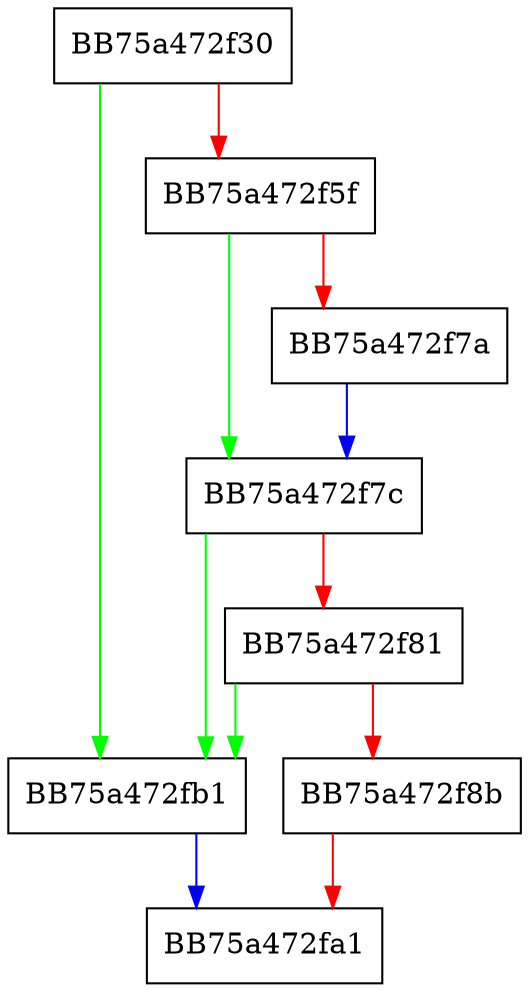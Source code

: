 digraph __gpa_by_imagebase_and_ordinal {
  node [shape="box"];
  graph [splines=ortho];
  BB75a472f30 -> BB75a472fb1 [color="green"];
  BB75a472f30 -> BB75a472f5f [color="red"];
  BB75a472f5f -> BB75a472f7c [color="green"];
  BB75a472f5f -> BB75a472f7a [color="red"];
  BB75a472f7a -> BB75a472f7c [color="blue"];
  BB75a472f7c -> BB75a472fb1 [color="green"];
  BB75a472f7c -> BB75a472f81 [color="red"];
  BB75a472f81 -> BB75a472fb1 [color="green"];
  BB75a472f81 -> BB75a472f8b [color="red"];
  BB75a472f8b -> BB75a472fa1 [color="red"];
  BB75a472fb1 -> BB75a472fa1 [color="blue"];
}